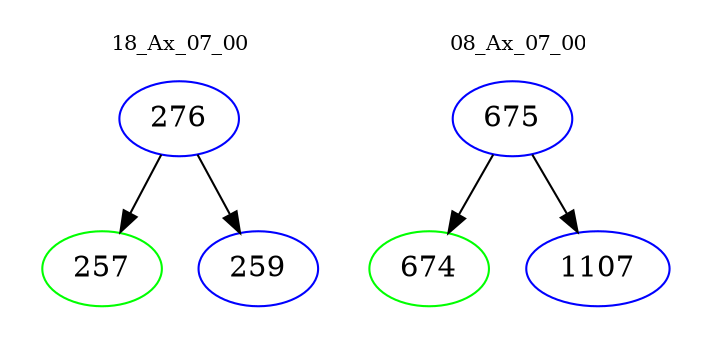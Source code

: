 digraph{
subgraph cluster_0 {
color = white
label = "18_Ax_07_00";
fontsize=10;
T0_276 [label="276", color="blue"]
T0_276 -> T0_257 [color="black"]
T0_257 [label="257", color="green"]
T0_276 -> T0_259 [color="black"]
T0_259 [label="259", color="blue"]
}
subgraph cluster_1 {
color = white
label = "08_Ax_07_00";
fontsize=10;
T1_675 [label="675", color="blue"]
T1_675 -> T1_674 [color="black"]
T1_674 [label="674", color="green"]
T1_675 -> T1_1107 [color="black"]
T1_1107 [label="1107", color="blue"]
}
}

